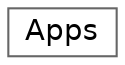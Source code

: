 digraph "Graphical Class Hierarchy"
{
 // LATEX_PDF_SIZE
  bgcolor="transparent";
  edge [fontname=Helvetica,fontsize=14,labelfontname=Helvetica,labelfontsize=14];
  node [fontname=Helvetica,fontsize=14,shape=box,height=0.2,width=0.4];
  rankdir="LR";
  Node0 [id="Node000000",label="Apps",height=0.2,width=0.4,color="grey40", fillcolor="white", style="filled",URL="$d1/d0e/classApps.html",tooltip=" "];
}
